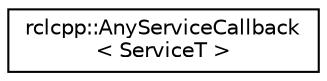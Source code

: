 digraph "Graphical Class Hierarchy"
{
  edge [fontname="Helvetica",fontsize="10",labelfontname="Helvetica",labelfontsize="10"];
  node [fontname="Helvetica",fontsize="10",shape=record];
  rankdir="LR";
  Node0 [label="rclcpp::AnyServiceCallback\l\< ServiceT \>",height=0.2,width=0.4,color="black", fillcolor="white", style="filled",URL="$classrclcpp_1_1AnyServiceCallback.html"];
}
